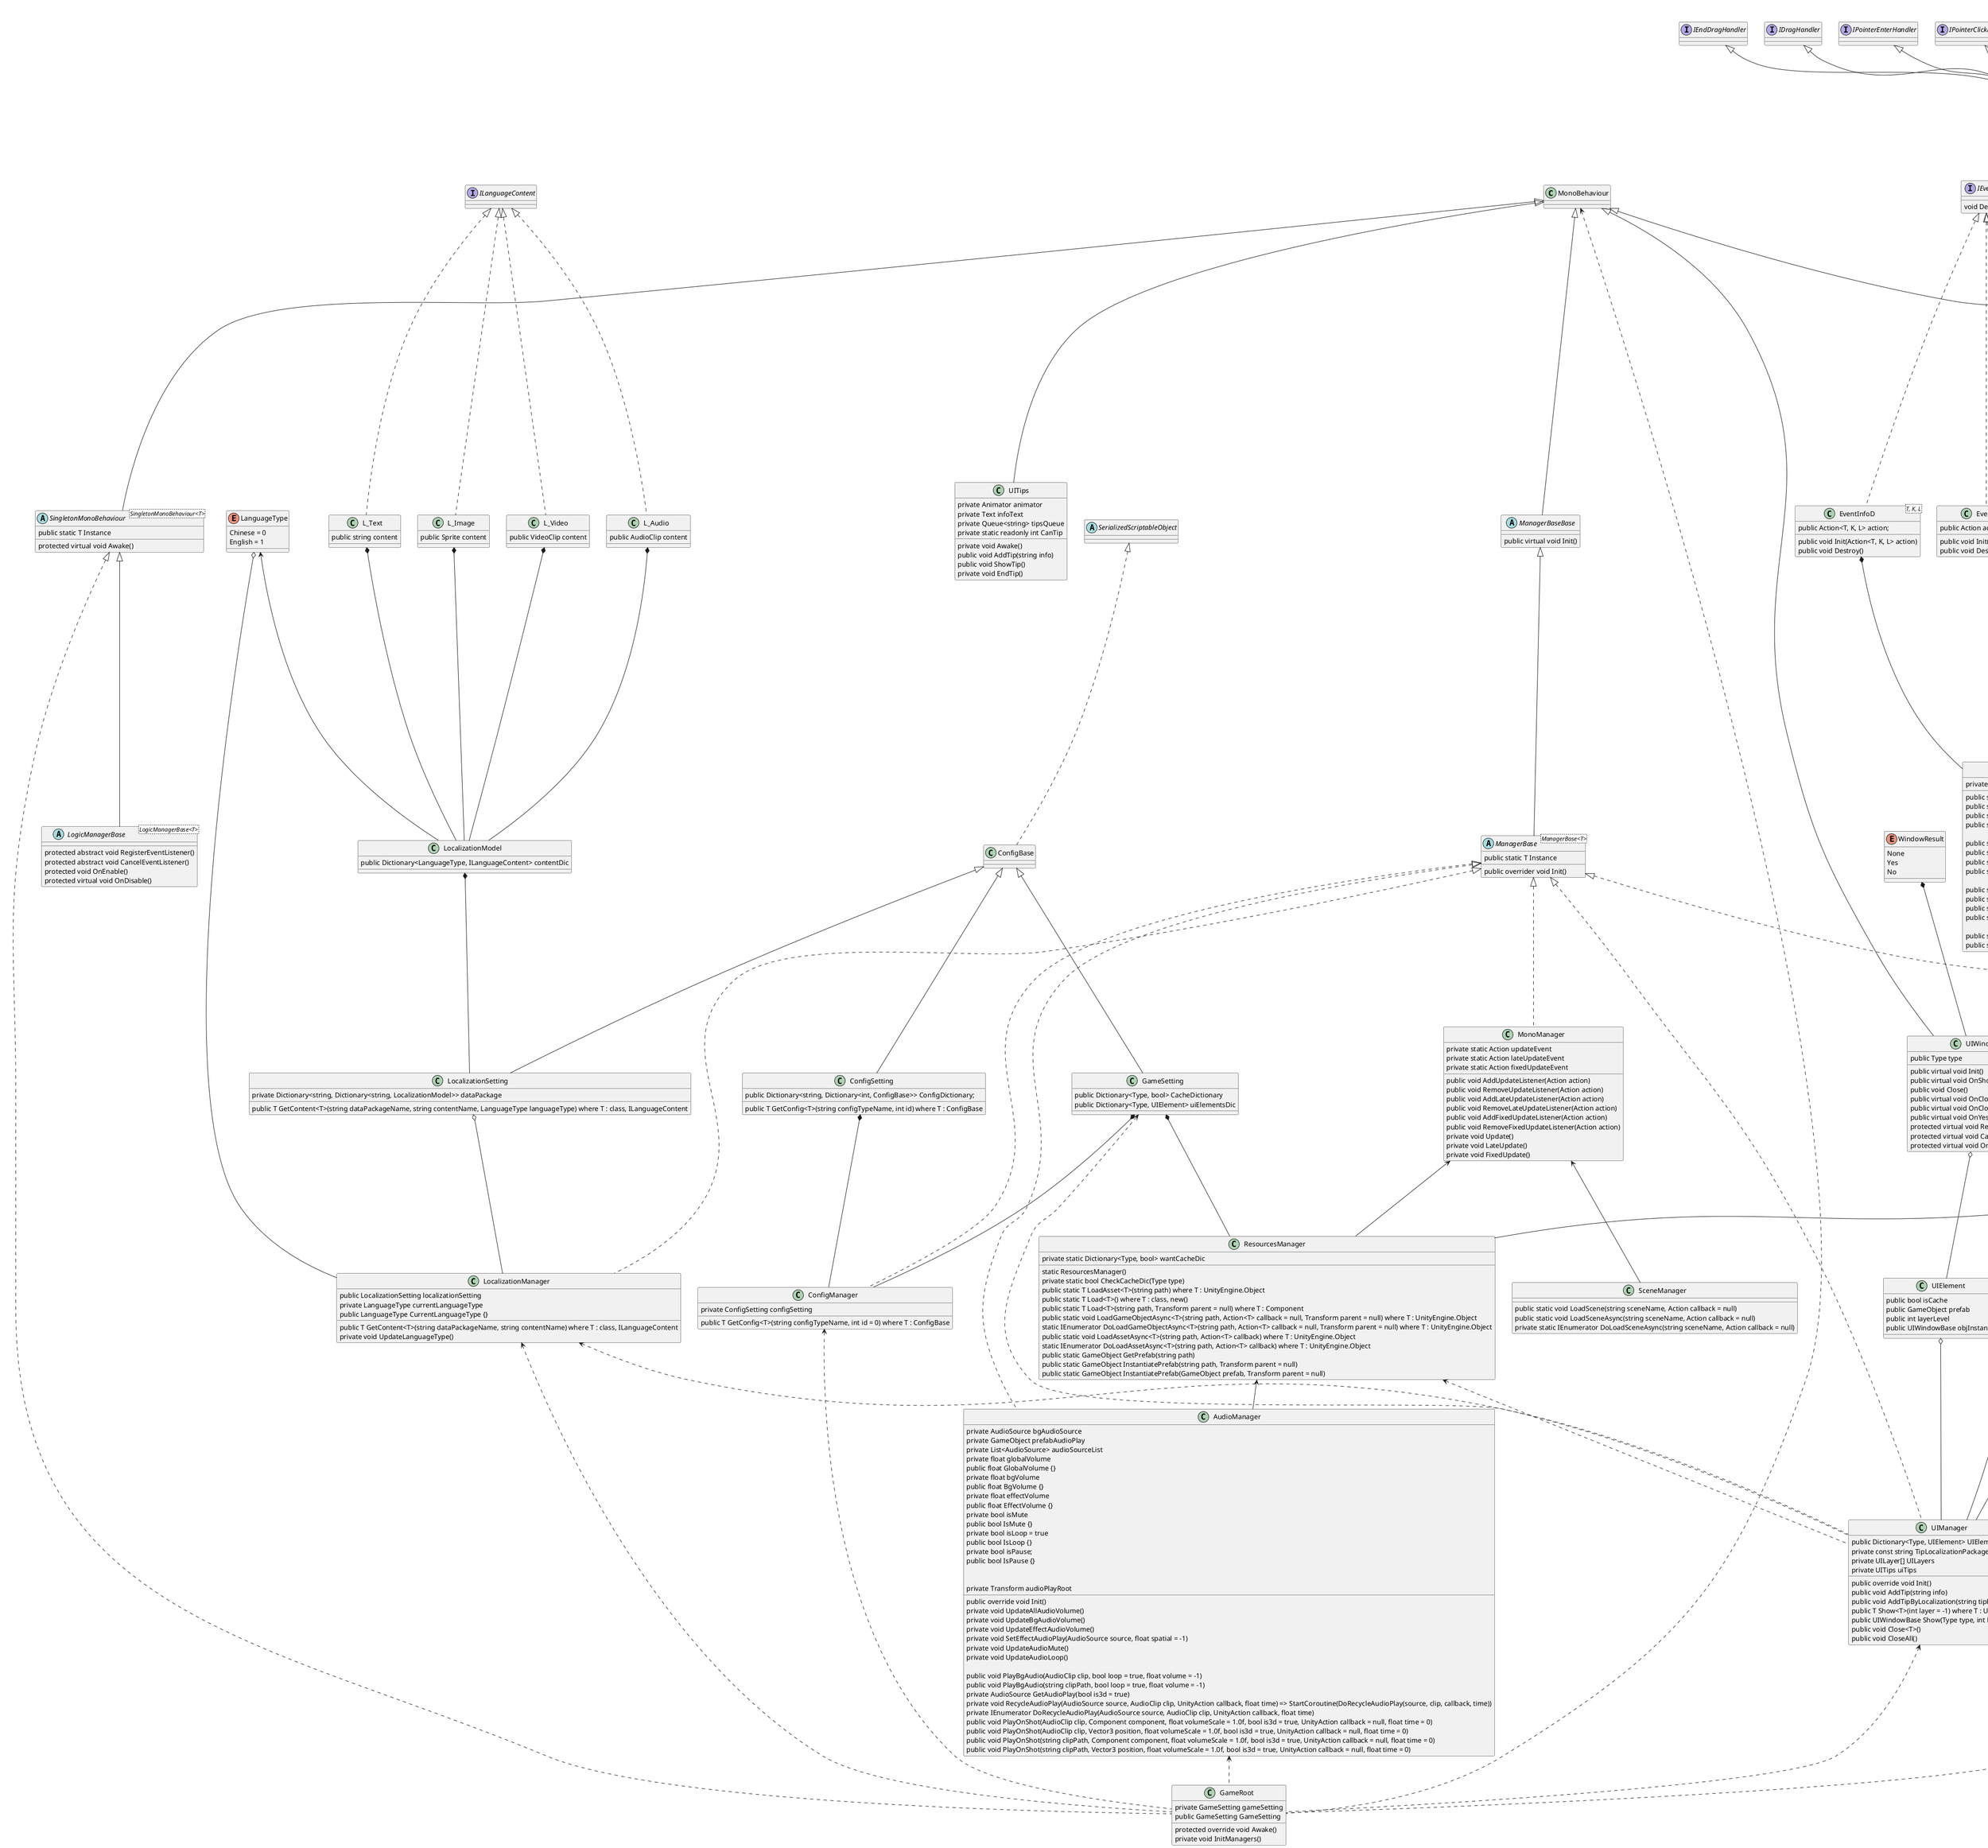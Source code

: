 @startuml
'https://plantuml.com/class-diagram

class MonoBehaviour

abstract class Singleton<Singleton<T>, new()>
{
    public static T Instance{}
}

MonoBehaviour <|-- SingletonMonoBehaviour
abstract class SingletonMonoBehaviour<SingletonMonoBehaviour<T>>
{
    public static T Instance
    protected virtual void Awake()
}

MonoBehaviour <|-- ManagerBaseBase
abstract class ManagerBaseBase
{
    public virtual void Init()
}

ManagerBaseBase <|-- ManagerBase
abstract class ManagerBase<ManagerBase<T>>
{
    public static T Instance
    public overrider void Init()
}

SingletonMonoBehaviour <|-- LogicManagerBase
abstract class LogicManagerBase<LogicManagerBase<T>>
{
    protected abstract void RegisterEventListener()
    protected abstract void CancelEventListener()
    protected void OnEnable()
    protected virtual void OnDisable()
}

UIManager <.. GameRoot
MonoBehaviour <.. GameRoot
PoolManager <.. GameRoot
ConfigManager <.. GameRoot
SingletonMonoBehaviour <|.. GameRoot
AudioManager <.. GameRoot
LocalizationManager <.. GameRoot 
class GameRoot
{
    private GameSetting gameSetting
    public GameSetting GameSetting
    protected override void Awake()
    private void InitManagers()
}

GameObjectPoolData *-- PoolManager
ObjectPoolData *-- PoolManager
ManagerBase <|.. PoolManager
class PoolManager
{
    private GameObject poolRootObj
    public Dictionary<string, GameObjectPoolData> gameObjectPoolDictionary
    public Dictionary<string, ObjectPoolData> objectPoolDic
    public T GetGameObject<T>(GameObject prefab, Transform parent = null)
    public GameObject GetGameObjet(GameObject prefab, Transform parent = null)
    public void PushGameObject(GameObject go)
    private bool CheckGameObjectPoolCache(GameObject prefab)
    public GameObject CheckCacheAndLoadGameObject(string path, Transform parent = null)
    
    public T GetObject<T>()
    public void PushObject(object obj)
    private bool CheckObjectPoolCache<T>()
    
    public void Clear(bool clearGameObject = true, bool clearCSharpObject = true)
    public void ClearAllGameObject()
    public void ClearGameObject(string prefabName)
    public void ClearGameObject(GameObject prefab)
    public void ClearAllObject()
    public void ClearObject<T>()
    public void ClearObject(Type type)
}

abstract class Attribute

Attribute <|.. PoolAttribute
class PoolAttribute

PoolAttribute o-- GameObjectPoolData
class GameObjectPoolData
{
    private GameObject parentGameObject
    public Queue<GameObject> PoolQueue
    public GameObjectPoolData(GameObject go, GameObject poolRootObj)
    public void PushGameObject(GameObject go)
    public GameObject GetGameObject(Transform parent = null)
}

PoolAttribute o-- ObjectPoolData
class ObjectPoolData
{
    public readonly Queue<object> PoolQueue
    public ObjectPoolData(object obj)
    public void PushObj(object obj)
    public object GetObj()
}

abstract class SerializedScriptableObject
SerializedScriptableObject <|.. ConfigBase
class ConfigBase

ConfigSetting *-- ConfigManager
GameSetting *-- ConfigManager
ManagerBase <|.. ConfigManager
class ConfigManager
{
    private ConfigSetting configSetting
    public T GetConfig<T>(string configTypeName, int id = 0) where T : ConfigBase
}

ConfigBase <|-- ConfigSetting
class ConfigSetting
{
    public Dictionary<string, Dictionary<int, ConfigBase>> ConfigDictionary;
    public T GetConfig<T>(string configTypeName, int id) where T : ConfigBase
}

ConfigBase <|-- GameSetting
class GameSetting
{
    public Dictionary<Type, bool> CacheDictionary
    public Dictionary<Type, UIElement> uiElementsDic
}

MonoManager <-- ResourcesManager
PoolManager <-- ResourcesManager
GameSetting *-- ResourcesManager
class ResourcesManager
{
    private static Dictionary<Type, bool> wantCacheDic
    static ResourcesManager()
    private static bool CheckCacheDic(Type type)
    public static T LoadAsset<T>(string path) where T : UnityEngine.Object
    public static T Load<T>() where T : class, new()
    public static T Load<T>(string path, Transform parent = null) where T : Component
    public static void LoadGameObjectAsync<T>(string path, Action<T> callback = null, Transform parent = null) where T : UnityEngine.Object
    static IEnumerator DoLoadGameObjectAsync<T>(string path, Action<T> callback = null, Transform parent = null) where T : UnityEngine.Object
    public static void LoadAssetAsync<T>(string path, Action<T> callback) where T : UnityEngine.Object
    static IEnumerator DoLoadAssetAsync<T>(string path, Action<T> callback) where T : UnityEngine.Object
    public static GameObject GetPrefab(string path)
    public static GameObject InstantiatePrefab(string path, Transform parent = null)
    public static GameObject InstantiatePrefab(GameObject prefab, Transform parent = null)
}

interface IEventInfo
{
    void Destroy()
}

IEventInfo <|.. EventInfoA
class EventInfoA
{
    public Action action
    public void Init(Action action)
    public void Destroy()
}

IEventInfo <|.. EventInfoB
class EventInfoB<T>
{
    public Action<T> action;
    public void Init(Action<T> action)
    public void Destroy()
}

IEventInfo <|.. EventInfoC
class EventInfoC<T, K>
{
    public Action<T, K> action;
    public void Init(Action<T, K> action)
    public void Destroy()
}

IEventInfo <|.. EventInfoD
class EventInfoD<T, K, L>
{
    public Action<T, K, L> action;
    public void Init(Action<T, K, L> action)
    public void Destroy()
}

EventInfoA *-- EventManager
EventInfoB *-- EventManager
EventInfoC *-- EventManager
EventInfoD *-- EventManager
JKEventListener *-- EventManager
class EventManager
{
    private static readonly Dictionary<string, IEventInfo> eventInfoDic
    public static void AddEventListener(string eventName, Action action)
    public static void AddEventListener<T>(string eventName, Action<T> action)
    public static void AddEventListener<T, K>(string eventName, Action<T, K> action)
    public static void AddEventListener<T, K, L>(string eventName, Action<T, K, L> action)

    public static void EventTrigger(string eventName)
    public static void EventTrigger<T>(string eventName, T args)
    public static void EventTrigger<T, K>(string eventName, T args1, K args2)
    public static void EventTrigger<T, K, L>(string eventName, T args1, K args2, L args3)

    public static void RemoveEventListener(string eventName, Action action)
    public static void RemoveEventListener<T>(string eventName, Action<T> action)
    public static void RemoveEventListener<T, K>(string eventName, Action<T, K> action)
    public static void RemoveEventListener<T, K, L>(string eventName, Action<T, K, L> action)

    public static void RemoveEventListener(string eventName)
    public static void Clear()
}

enum FEventType
{
    OnPointerEnter
    OnPointerClick
    OnPointerExit
    OnPointerDown
    OnPointerUp
    OnDrag
    OnBeginDrag
    OnEndDrag
    OnCollisionEnter
    OnCollisionStay
    OnCollisionExit
    OnCollisionEnter2D
    OnCollisionStay2D
    OnCollisionExit2D
    OnTriggerEnter
    OnTriggerStay
    OnTriggerExit
    OnTriggerEnter2D
    OnTriggerStay2D
    OnTriggerExit2D
}
interface IPointerEnterHandler
interface IPointerClickHandler
interface IPointerExitHandler
interface IPointerDownHandler
interface IPointerUpHandler
interface IBeginDragHandler
interface IEndDragHandler
interface IDragHandler


IPointerEnterHandler <|-- IMouseEvent
IPointerClickHandler <|-- IMouseEvent
IPointerExitHandler <|-- IMouseEvent
IPointerDownHandler <|-- IMouseEvent
IPointerUpHandler <|-- IMouseEvent
IBeginDragHandler <|-- IMouseEvent
IEndDragHandler <|-- IMouseEvent
IDragHandler <|-- IMouseEvent 
interface IMouseEvent

class FEventListenerEventInfo<T>
{
    public Action<T, object[]> action
    public object[] args
    public void Init(Action<T, object[]> action, object[] args)
    public void Destroy()
    public void TriggerEvent(T eventData)
}

interface IFEventListenerEventInfos
{
    void RemoveAll()
}

IFEventListenerEventInfos <|.. FEventListenerEventInfos
class FEventListenerEventInfos<T>
{
    private List<FEventListenerEventInfo<T>> eventList
    public void AddListener(Action<T, object[]> action, params object[] args)
    public void RemoveListener(Action<T, object[]> action, bool checkArgs = false, params object[] args)
    public void RemoveAll()
    public void TriggerEvent(T eventData)
}

Singleton <|.. FEventTypeEnumComparer
IEqualityComparer <|.. FEventTypeEnumComparer
class FEventTypeEnumComparer
{
    public bool Equals(FEventType x, FEventType y)
    public int GetHashCode(FEventType obj)
}

MonoBehaviour <|-- JKEventListener
IMouseEvent <|.. JKEventListener
FEventType <-- JKEventListener
FEventListenerEventInfo *-- JKEventListener
FEventListenerEventInfos *-- JKEventListener
FEventTypeEnumComparer *-- JKEventListener
class JKEventListener
{
    private Dictionary<FEventType, IFEventListenerEventInfos> eventInfosDic
    public void AddListener<T>(FEventType eventType, Action<T, object[]> action, params object[] args)
    public void RemoveListener<T>(FEventType eventType, Action<T, object[]> action, bool checkArgs = false, params object[] args)
    public void RemoveAllListener(FEventType eventType)
    public void RemoveAllListener()
    private void TriggerEvent<T>(FEventType eventType, T eventData)

    public void OnPointerEnter(PointerEventData eventData)
    public void OnPointerClick(PointerEventData eventData)
    public void OnPointerExit(PointerEventData eventData)
    public void OnPointerDown(PointerEventData eventData)
    public void OnPointerUp(PointerEventData eventData)
    public void OnBeginDrag(PointerEventData eventData)
    public void OnEndDrag(PointerEventData eventData)
    public void OnDrag(PointerEventData eventData)

    private void OnCollisionEnter(Collision other)
    private void OnCollisionStay(Collision other)
    private void OnCollisionExit(Collision other)
    private void OnCollisionEnter2D(Collision2D other)
    private void OnCollisionStay2D(Collision2D other)
    private void OnCollisionExit2D(Collision2D other)

    private void OnTriggerEnter(Collider other)
    private void OnTriggerStay(Collider other)
    private void OnTriggerExit(Collider other)
    private void OnTriggerEnter2D(Collider2D other)
    private void OnTriggerStay2D(Collider2D other)
    private void OnTriggerExit2D(Collider2D other)
}

ManagerBase <|.. AudioManager
ResourcesManager <-- AudioManager
class AudioManager
{
    private AudioSource bgAudioSource
    private GameObject prefabAudioPlay
    private List<AudioSource> audioSourceList
    public override void Init()
    private float globalVolume
    public float GlobalVolume {}
    private float bgVolume
    public float BgVolume {}
    private float effectVolume
    public float EffectVolume {}
    private bool isMute
    public bool IsMute {}
    private bool isLoop = true
    public bool IsLoop {}
    private bool isPause;
    public bool IsPause {}
    private void UpdateAllAudioVolume()
    private void UpdateBgAudioVolume()
    private void UpdateEffectAudioVolume()
    private void SetEffectAudioPlay(AudioSource source, float spatial = -1)
    private void UpdateAudioMute()
    private void UpdateAudioLoop()

    public void PlayBgAudio(AudioClip clip, bool loop = true, float volume = -1)
    public void PlayBgAudio(string clipPath, bool loop = true, float volume = -1)

    private Transform audioPlayRoot
    private AudioSource GetAudioPlay(bool is3d = true)
    private void RecycleAudioPlay(AudioSource source, AudioClip clip, UnityAction callback, float time) => StartCoroutine(DoRecycleAudioPlay(source, clip, callback, time))
    private IEnumerator DoRecycleAudioPlay(AudioSource source, AudioClip clip, UnityAction callback, float time)
    public void PlayOnShot(AudioClip clip, Component component, float volumeScale = 1.0f, bool is3d = true, UnityAction callback = null, float time = 0)
    public void PlayOnShot(AudioClip clip, Vector3 position, float volumeScale = 1.0f, bool is3d = true, UnityAction callback = null, float time = 0)
    public void PlayOnShot(string clipPath, Component component, float volumeScale = 1.0f, bool is3d = true, UnityAction callback = null, float time = 0)
    public void PlayOnShot(string clipPath, Vector3 position, float volumeScale = 1.0f, bool is3d = true, UnityAction callback = null, float time = 0)
}


class SaveItem
{
    public int saveId { get; private set; }
    public DateTime lastSaveTime { get; private set; }
    public SaveItem(int saveId, DateTime lastSaveTime)
    public void UpdateTime(DateTime lastSaveTime)
}

SaveItem *-- SaveManagerData
class SaveManagerData
{
    public int currentId;
    public List<SaveItem> saveItemList
}

interface IComparer<in T>
{
    int Compare(T x, T y);
}
IComparer <|.. OrderByUpdateTimeComparer
class OrderByUpdateTimeComparer
{
    public int Compare(SaveItem x, SaveItem y)
}

OrderByUpdateTimeComparer *-- SaveManager
SaveManagerData *-- SaveManager
class SaveManager
{
    private static SaveManagerData saveManagerData
    private const string saveDirName = "SaveData"
    private const string settingDirName = "Setting"
    private static readonly string saveDirPath
    private static readonly string settingDirPath
    private static Dictionary<int, Dictionary<string, object>> cacheDic
    private static BinaryFormatter binaryFormatter
    
    static SaveManager()
    
    private static void InitSaveManagerData()
    public static void UpdateSaveManagerData()
    public static List<SaveItem> GetAllSaveItem()
    public static List<SaveItem> GetAllSaveItemByCreateTime()
    public static List<SaveItem> GetAllSaveItemByUpdateTime()
    public static List<SaveItem> GetAllSaveItem<T>(Func<SaveItem, T> orderFunc, bool isDescending = false)

    public static SaveItem GetSaveItem(int id)
    public static SaveItem CreateSaveItem()
    public static void DeleteSaveItem(int saveId)
    public static void DeleteSaveItem(SaveItem saveItem)
    private static void SetCache(int saveId, string saveFileName, object saveObject)
    private static T GetCache<T>(int saveId, string saveFileName) where T : class
    private static void RemoveCache(int saveId) { cacheDic.Remove(saveId); }

    public static void SaveObject(object saveObject, string saveFileName, int saveId = 0)
    public static void SaveObject(object saveObject, string saveFileName, SaveItem saveItem)
    public static void SaveObject(object saveObject, int saveId = 0)
    public static void SaveObject(object saveObject, SaveItem saveItem)
    public static T LoadObject<T>(string saveFileName, int saveId = 0) where T : class
    public static T LoadObject<T>(string saveFileName, SaveItem saveItem) where T : class
    public static T LoadObject<T>(int saveId = 0) where T : class
    public static T LoadObject<T>(SaveItem saveItem) where T : class

    public static T LoadSetting<T>(string fileName) where T : class
    public static T LoadSetting<T>() where T : class
    public static void SaveSetting(object saveObject, string fileName)
    public static void SaveSetting(object saveObject)

    private static string GetSavePath(int saveId, bool isNeedCreateDir = true)
    private static void SaveFile(object saveObj, string path)
    private static T LoadFile<T>(string path) where T : class
}


enum LanguageType
{
    Chinese = 0
    English = 1
}

interface ILanguageContent

ILanguageContent <|.. L_Text
class L_Text
{
    public string content
}

ILanguageContent <|.. L_Image
class L_Image
{
    public Sprite content
}

ILanguageContent <|.. L_Video
class L_Video
{
    public VideoClip content
}

ILanguageContent <|.. L_Audio
class L_Audio
{
    public AudioClip content
}

LanguageType <-- LocalizationModel
L_Text *-- LocalizationModel
L_Image *-- LocalizationModel
L_Video *-- LocalizationModel
L_Audio *-- LocalizationModel
class LocalizationModel
{
    public Dictionary<LanguageType, ILanguageContent> contentDic
}

ConfigBase <|-- LocalizationSetting
LocalizationModel *-- LocalizationSetting
class LocalizationSetting
{
    private Dictionary<string, Dictionary<string, LocalizationModel>> dataPackage
    public T GetContent<T>(string dataPackageName, string contentName, LanguageType languageType) where T : class, ILanguageContent
}

ManagerBase <|.. LocalizationManager
LocalizationSetting o-- LocalizationManager
LanguageType o-- LocalizationManager
class LocalizationManager
{
public LocalizationSetting localizationSetting
private LanguageType currentLanguageType
public LanguageType CurrentLanguageType {}
public T GetContent<T>(string dataPackageName, string contentName) where T : class, ILanguageContent
private void UpdateLanguageType()
}


ManagerBase <|.. MonoManager
class MonoManager
{
    private static Action updateEvent
    private static Action lateUpdateEvent
    private static Action fixedUpdateEvent
    public void AddUpdateListener(Action action)
    public void RemoveUpdateListener(Action action)
    public void AddLateUpdateListener(Action action)
    public void RemoveLateUpdateListener(Action action)
    public void AddFixedUpdateListener(Action action)
    public void RemoveFixedUpdateListener(Action action)
    private void Update()
    private void LateUpdate()
    private void FixedUpdate()
}

MonoManager <-- SceneManager
class SceneManager
{
    public static void LoadScene(string sceneName, Action callback = null)
    public static void LoadSceneAsync(string sceneName, Action callback = null)
    private static IEnumerator DoLoadSceneAsync(string sceneName, Action callback = null)
}

interface IStateMachineOwner

IStateMachineOwner o-- StateMachine
PoolAttribute <-- StateMachine
JKFrameworkExtension <.. StateMachine
PoolManager <-- StateMachine
StateBase <-- StateMachine
class StateMachine
{
    public int CurrentStateType { get; private set; }
    private StateBase currentStateObj
    private IStateMachineOwner owner
    private Dictionary<int, StateBase> stateDic
    public void Init(IStateMachineOwner owner)
    public bool SwitchState<T>(int newStateType, bool reCurrentState = false) where T : StateBase, new()
    private StateBase GetState<T>(int stateType) where T : StateBase, new()
    public void Stop()
    public void Destroy()
}

IStateMachineOwner o-- StateBase
JKFrameworkExtension <.. StateBase
PoolManager <-- StateBase
StateMachine <-- StateBase
abstract class StateBase
{
    protected StateMachine stateMachine
    public virtual void Init(IStateMachineOwner owner, int stateType, StateMachine stateMachine)
    public virtual void UnInit()
    public virtual void Enter()
    public virtual void Exit()
    public virtual void Update()
    public virtual void LateUpdate()
    public virtual void FixedUpdate()
}


enum WindowResult
{
	None
	Yes
	No
}

MonoBehaviour <|-- UIWindowBase
EventManager <-- UIWindowBase
WindowResult *-- UIWindowBase
class UIWindowBase
{
    public Type type
    public virtual void Init()
    public virtual void OnShow()
    public void Close()
    public virtual void OnClose()
    public virtual void OnCloseClick()
    public virtual void OnYesClick()
    protected virtual void RegisterEventListener()
    protected virtual void CancelEventListener()
    protected virtual void OnUpdateLanguage()
}

UIWindowBase o-- UIElement
class UIElement
{
    public bool isCache
    public GameObject prefab
    public int layerLevel
    public UIWindowBase objInstance
}

Attribute <|.. UIElementAttribute
class UIElementAttribute
{
    public bool isCache
    public string resourcePath
    public int layerLevel
    public UIElementAttribute(bool isCache, string resourcePath, int layerLevel)
}


class UILayer
{
    public Transform root
    public Image maskImage
    private int count
    public void OnShow()
    public void OnClose()
    private void Update()
}

ManagerBase <|.. UIManager
UILayer *-- UIManager
UIElement o-- UIManager
UIElementAttribute o-- UIManager
UITip o-- UIManager
UIWindowBase <-- UIManager
ResourcesManager <.. UIManager
LocalizationManager <.. UIManager
GameSetting <.. UIManager
class UIManager
{
    public Dictionary<Type, UIElement> UIElementDic
    private const string TipLocalizationPackageName = "Tip"
    private UILayer[] UILayers
    private UITips uiTips
    public override void Init()
    public void AddTip(string info)
    public void AddTipByLocalization(string tipKeyName)
    public T Show<T>(int layer = -1) where T : UIWindowBase
    public UIWindowBase Show(Type type, int layer = -1)
    public void Close<T>()
    public void CloseAll()
}

UIWindowBase <|-- UILoadingWindow
EventManager <.. UILoadingWindow
class UILoadingWindow
{
    private Text progressText
    private Image fillImage
    public override void OnShow()
    protected override void RegisterEventListener()
    protected override void CancelEventListener()
    private void OnLoadingSceneSucceeded()
    private void UpdateProgress(float progressValue)
}

MonoBehaviour <|-- UITips
class UITips
{
private Animator animator
private Text infoText
private Queue<string> tipsQueue
private static readonly int CanTip
private void Awake()
public void AddTip(string info)
public void ShowTip()
private void EndTip()
}












class JKFrameworkExtension
{
    public static T GetAttribute<T>(this object obj) where T : Attribute
    public static T GetAttribute<T>(this object obj, Type type) where T : Attribute
    public static bool ArrayEquals(this object[] objects, object[] otherObjects)
    
    public static void JKGameObjectPushPool(this GameObject gameObject)
    public static void JKGameObjectPushPool(this Component component)
    public static void JKObjectPushPool(this object obj)

    public static void JKLocalSet(this Text text, string dataPackageName, string contentName)
    public static void JKLocalSet(this Image image, string dataPackageName, string contentName)
    public static void JKLocalSet(this AudioSource audioSource, string dataPackageName, string contentName)
    public static void JKLocalSet(this VideoPlayer videoPlayer, string dataPackageName, string contentName)

    public static void OnUpdate(this object obj, Action action)
    public static void RemoveUpdate(this object obj, Action action)
    public static void OnLateUpdate(this object obj, Action action)
    public static void RemoveLateUpdate(this object obj, Action action)
    public static void OnFixedUpdate(this object obj, Action action)
    public static void RemoveFixedUpdate(this object obj, Action action)
    public static Coroutine StartCoroutine(this object obj, IEnumerator routine)
    public static void StopCoroutine(this object obj, Coroutine routine)
    public static void StopAllCoroutine(this object obj)
}
@enduml